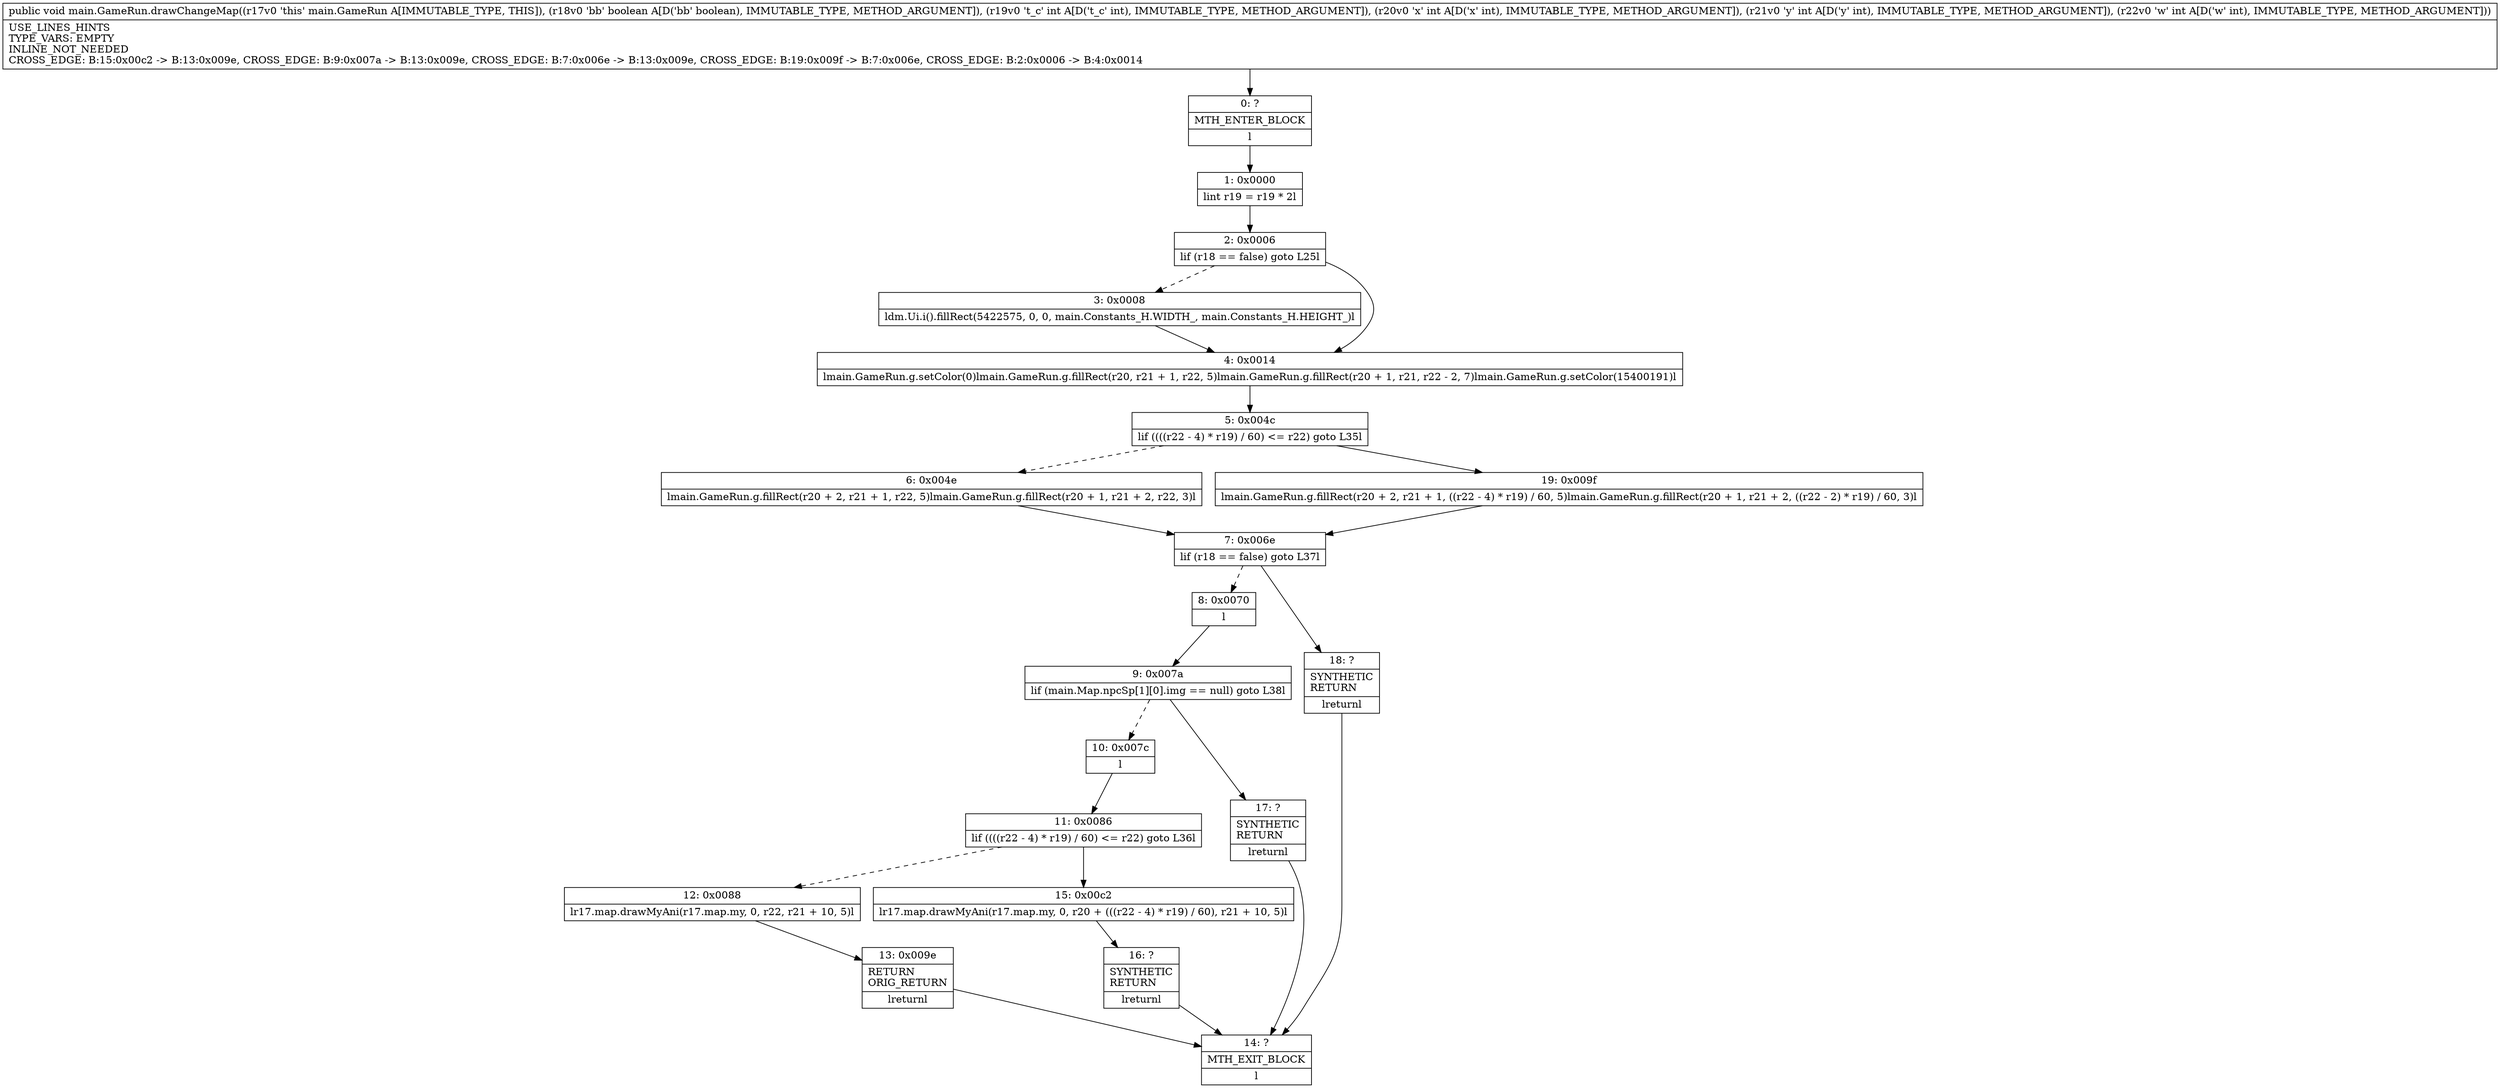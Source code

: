 digraph "CFG formain.GameRun.drawChangeMap(ZIIII)V" {
Node_0 [shape=record,label="{0\:\ ?|MTH_ENTER_BLOCK\l|l}"];
Node_1 [shape=record,label="{1\:\ 0x0000|lint r19 = r19 * 2l}"];
Node_2 [shape=record,label="{2\:\ 0x0006|lif (r18 == false) goto L25l}"];
Node_3 [shape=record,label="{3\:\ 0x0008|ldm.Ui.i().fillRect(5422575, 0, 0, main.Constants_H.WIDTH_, main.Constants_H.HEIGHT_)l}"];
Node_4 [shape=record,label="{4\:\ 0x0014|lmain.GameRun.g.setColor(0)lmain.GameRun.g.fillRect(r20, r21 + 1, r22, 5)lmain.GameRun.g.fillRect(r20 + 1, r21, r22 \- 2, 7)lmain.GameRun.g.setColor(15400191)l}"];
Node_5 [shape=record,label="{5\:\ 0x004c|lif ((((r22 \- 4) * r19) \/ 60) \<= r22) goto L35l}"];
Node_6 [shape=record,label="{6\:\ 0x004e|lmain.GameRun.g.fillRect(r20 + 2, r21 + 1, r22, 5)lmain.GameRun.g.fillRect(r20 + 1, r21 + 2, r22, 3)l}"];
Node_7 [shape=record,label="{7\:\ 0x006e|lif (r18 == false) goto L37l}"];
Node_8 [shape=record,label="{8\:\ 0x0070|l}"];
Node_9 [shape=record,label="{9\:\ 0x007a|lif (main.Map.npcSp[1][0].img == null) goto L38l}"];
Node_10 [shape=record,label="{10\:\ 0x007c|l}"];
Node_11 [shape=record,label="{11\:\ 0x0086|lif ((((r22 \- 4) * r19) \/ 60) \<= r22) goto L36l}"];
Node_12 [shape=record,label="{12\:\ 0x0088|lr17.map.drawMyAni(r17.map.my, 0, r22, r21 + 10, 5)l}"];
Node_13 [shape=record,label="{13\:\ 0x009e|RETURN\lORIG_RETURN\l|lreturnl}"];
Node_14 [shape=record,label="{14\:\ ?|MTH_EXIT_BLOCK\l|l}"];
Node_15 [shape=record,label="{15\:\ 0x00c2|lr17.map.drawMyAni(r17.map.my, 0, r20 + (((r22 \- 4) * r19) \/ 60), r21 + 10, 5)l}"];
Node_16 [shape=record,label="{16\:\ ?|SYNTHETIC\lRETURN\l|lreturnl}"];
Node_17 [shape=record,label="{17\:\ ?|SYNTHETIC\lRETURN\l|lreturnl}"];
Node_18 [shape=record,label="{18\:\ ?|SYNTHETIC\lRETURN\l|lreturnl}"];
Node_19 [shape=record,label="{19\:\ 0x009f|lmain.GameRun.g.fillRect(r20 + 2, r21 + 1, ((r22 \- 4) * r19) \/ 60, 5)lmain.GameRun.g.fillRect(r20 + 1, r21 + 2, ((r22 \- 2) * r19) \/ 60, 3)l}"];
MethodNode[shape=record,label="{public void main.GameRun.drawChangeMap((r17v0 'this' main.GameRun A[IMMUTABLE_TYPE, THIS]), (r18v0 'bb' boolean A[D('bb' boolean), IMMUTABLE_TYPE, METHOD_ARGUMENT]), (r19v0 't_c' int A[D('t_c' int), IMMUTABLE_TYPE, METHOD_ARGUMENT]), (r20v0 'x' int A[D('x' int), IMMUTABLE_TYPE, METHOD_ARGUMENT]), (r21v0 'y' int A[D('y' int), IMMUTABLE_TYPE, METHOD_ARGUMENT]), (r22v0 'w' int A[D('w' int), IMMUTABLE_TYPE, METHOD_ARGUMENT]))  | USE_LINES_HINTS\lTYPE_VARS: EMPTY\lINLINE_NOT_NEEDED\lCROSS_EDGE: B:15:0x00c2 \-\> B:13:0x009e, CROSS_EDGE: B:9:0x007a \-\> B:13:0x009e, CROSS_EDGE: B:7:0x006e \-\> B:13:0x009e, CROSS_EDGE: B:19:0x009f \-\> B:7:0x006e, CROSS_EDGE: B:2:0x0006 \-\> B:4:0x0014\l}"];
MethodNode -> Node_0;
Node_0 -> Node_1;
Node_1 -> Node_2;
Node_2 -> Node_3[style=dashed];
Node_2 -> Node_4;
Node_3 -> Node_4;
Node_4 -> Node_5;
Node_5 -> Node_6[style=dashed];
Node_5 -> Node_19;
Node_6 -> Node_7;
Node_7 -> Node_8[style=dashed];
Node_7 -> Node_18;
Node_8 -> Node_9;
Node_9 -> Node_10[style=dashed];
Node_9 -> Node_17;
Node_10 -> Node_11;
Node_11 -> Node_12[style=dashed];
Node_11 -> Node_15;
Node_12 -> Node_13;
Node_13 -> Node_14;
Node_15 -> Node_16;
Node_16 -> Node_14;
Node_17 -> Node_14;
Node_18 -> Node_14;
Node_19 -> Node_7;
}

